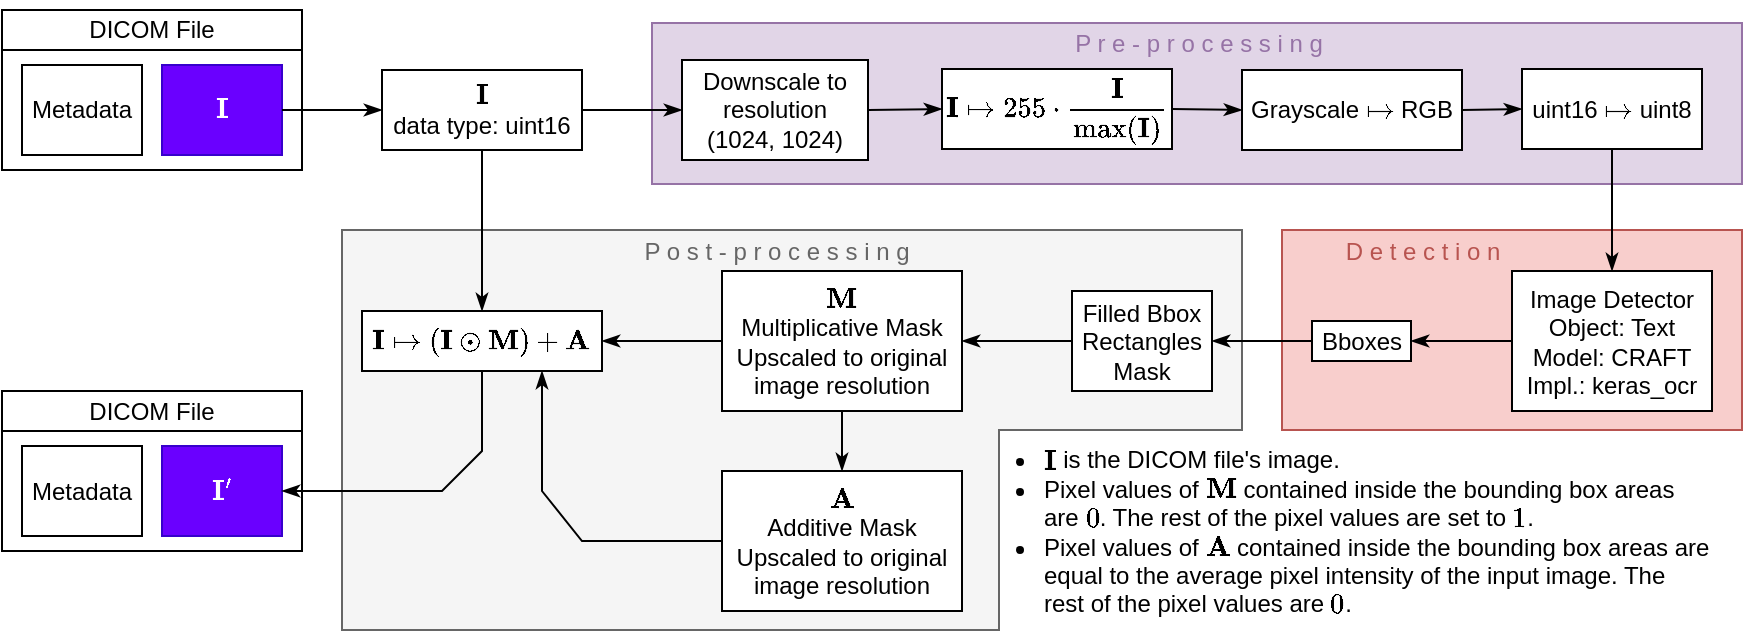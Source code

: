 <mxfile version="22.0.3" type="device">
  <diagram name="Page-1" id="B53pz77gPAQq5iHdCauW">
    <mxGraphModel dx="1195" dy="702" grid="1" gridSize="10" guides="1" tooltips="1" connect="1" arrows="1" fold="1" page="1" pageScale="1" pageWidth="850" pageHeight="1100" math="1" shadow="0">
      <root>
        <mxCell id="0" />
        <mxCell id="1" parent="0" />
        <mxCell id="b8A7cw41Oro_w2s3UyP6-11" value="" style="verticalLabelPosition=bottom;verticalAlign=top;html=1;shape=mxgraph.basic.polygon;polyCoords=[[0,0.45],[0,0],[1,0],[1,0.5],[0.73,0.5],[0.73,1],[0.38,1],[0,1]];polyline=0;fillColor=#f5f5f5;strokeColor=#666666;fontColor=#333333;" parent="1" vertex="1">
          <mxGeometry x="180" y="400" width="450" height="200" as="geometry" />
        </mxCell>
        <mxCell id="b8A7cw41Oro_w2s3UyP6-9" value="" style="rounded=0;whiteSpace=wrap;html=1;fillColor=#f8cecc;strokeColor=#B85450;" parent="1" vertex="1">
          <mxGeometry x="650" y="400" width="230" height="100" as="geometry" />
        </mxCell>
        <mxCell id="gjRXffhreTVsCTYlbyoW-31" value="" style="rounded=0;whiteSpace=wrap;html=1;fillColor=#e1d5e7;strokeColor=#9673a6;" parent="1" vertex="1">
          <mxGeometry x="335" y="296.5" width="545" height="80.5" as="geometry" />
        </mxCell>
        <mxCell id="gjRXffhreTVsCTYlbyoW-2" value="" style="rounded=0;whiteSpace=wrap;html=1;" parent="1" vertex="1">
          <mxGeometry x="10" y="290" width="150" height="80" as="geometry" />
        </mxCell>
        <mxCell id="gjRXffhreTVsCTYlbyoW-3" value="\( \mathbf{I} \)" style="rounded=0;whiteSpace=wrap;html=1;fillColor=#6a00ff;fontColor=#ffffff;strokeColor=#3700CC;" parent="1" vertex="1">
          <mxGeometry x="90" y="317.5" width="60" height="45" as="geometry" />
        </mxCell>
        <mxCell id="gjRXffhreTVsCTYlbyoW-4" value="Metadata" style="rounded=0;whiteSpace=wrap;html=1;" parent="1" vertex="1">
          <mxGeometry x="20" y="317.5" width="60" height="45" as="geometry" />
        </mxCell>
        <mxCell id="gjRXffhreTVsCTYlbyoW-5" value="" style="endArrow=classicThin;html=1;rounded=0;exitX=1;exitY=0.5;exitDx=0;exitDy=0;endFill=1;entryX=0;entryY=0.5;entryDx=0;entryDy=0;" parent="1" source="gjRXffhreTVsCTYlbyoW-3" target="gjRXffhreTVsCTYlbyoW-7" edge="1">
          <mxGeometry width="50" height="50" relative="1" as="geometry">
            <mxPoint x="200" y="360" as="sourcePoint" />
            <mxPoint x="250" y="340" as="targetPoint" />
          </mxGeometry>
        </mxCell>
        <mxCell id="gjRXffhreTVsCTYlbyoW-6" value="DICOM File" style="text;html=1;strokeColor=none;fillColor=none;align=center;verticalAlign=middle;whiteSpace=wrap;rounded=0;" parent="1" vertex="1">
          <mxGeometry x="50" y="285" width="70" height="30" as="geometry" />
        </mxCell>
        <mxCell id="gjRXffhreTVsCTYlbyoW-7" value="\( \mathbf{I} \)&lt;br&gt;data type: uint16" style="rounded=0;whiteSpace=wrap;html=1;" parent="1" vertex="1">
          <mxGeometry x="200" y="320" width="100" height="40" as="geometry" />
        </mxCell>
        <mxCell id="gjRXffhreTVsCTYlbyoW-12" value="" style="endArrow=classicThin;html=1;rounded=0;exitX=1;exitY=0.5;exitDx=0;exitDy=0;endFill=1;entryX=0;entryY=0.5;entryDx=0;entryDy=0;" parent="1" source="gjRXffhreTVsCTYlbyoW-7" target="F3upc_59F93xKlea9PuA-1" edge="1">
          <mxGeometry width="50" height="50" relative="1" as="geometry">
            <mxPoint x="320" y="340" as="sourcePoint" />
            <mxPoint x="360" y="340" as="targetPoint" />
          </mxGeometry>
        </mxCell>
        <mxCell id="gjRXffhreTVsCTYlbyoW-13" value="\( \mathbf{I} \mapsto 255 \cdot \dfrac{\mathbf{I}}{\max(\mathbf{I})} \)" style="rounded=0;whiteSpace=wrap;html=1;" parent="1" vertex="1">
          <mxGeometry x="480" y="319.5" width="115" height="40" as="geometry" />
        </mxCell>
        <mxCell id="gjRXffhreTVsCTYlbyoW-17" value="" style="endArrow=classicThin;html=1;rounded=0;exitX=1;exitY=0.5;exitDx=0;exitDy=0;endFill=1;entryX=0;entryY=0.5;entryDx=0;entryDy=0;" parent="1" source="F3upc_59F93xKlea9PuA-2" target="gjRXffhreTVsCTYlbyoW-18" edge="1">
          <mxGeometry width="50" height="50" relative="1" as="geometry">
            <mxPoint x="625" y="339.3" as="sourcePoint" />
            <mxPoint x="695" y="339.5" as="targetPoint" />
          </mxGeometry>
        </mxCell>
        <mxCell id="gjRXffhreTVsCTYlbyoW-18" value="uint16 \( \mapsto \) uint8" style="rounded=0;whiteSpace=wrap;html=1;" parent="1" vertex="1">
          <mxGeometry x="770" y="319.5" width="90" height="40" as="geometry" />
        </mxCell>
        <mxCell id="gjRXffhreTVsCTYlbyoW-19" value="Image Detector&lt;br&gt;Object: Text&lt;br&gt;Model: CRAFT&lt;br&gt;Impl.: keras_ocr" style="rounded=0;whiteSpace=wrap;html=1;" parent="1" vertex="1">
          <mxGeometry x="765" y="420.5" width="100" height="70" as="geometry" />
        </mxCell>
        <mxCell id="gjRXffhreTVsCTYlbyoW-21" value="Bboxes" style="rounded=0;whiteSpace=wrap;html=1;" parent="1" vertex="1">
          <mxGeometry x="665" y="445.5" width="49.5" height="20" as="geometry" />
        </mxCell>
        <mxCell id="gjRXffhreTVsCTYlbyoW-24" value="" style="endArrow=classicThin;html=1;rounded=0;exitX=0.5;exitY=1;exitDx=0;exitDy=0;endFill=1;entryX=0.5;entryY=0;entryDx=0;entryDy=0;" parent="1" source="gjRXffhreTVsCTYlbyoW-7" target="gjRXffhreTVsCTYlbyoW-25" edge="1">
          <mxGeometry width="50" height="50" relative="1" as="geometry">
            <mxPoint x="300" y="410" as="sourcePoint" />
            <mxPoint x="250" y="420" as="targetPoint" />
          </mxGeometry>
        </mxCell>
        <mxCell id="gjRXffhreTVsCTYlbyoW-25" value="\( \mathbf{I}&amp;nbsp;\mapsto (\mathbf{I}&amp;nbsp;\odot \mathbf{M}) + \mathbf{A}&lt;br&gt;&amp;nbsp; \)" style="rounded=0;whiteSpace=wrap;html=1;" parent="1" vertex="1">
          <mxGeometry x="190" y="440.5" width="120" height="30" as="geometry" />
        </mxCell>
        <mxCell id="gjRXffhreTVsCTYlbyoW-32" value="&lt;font color=&quot;#9673a6&quot;&gt;P r e - p r o c e s s i n g&lt;/font&gt;" style="text;html=1;align=center;verticalAlign=middle;resizable=0;points=[];autosize=1;strokeColor=none;fillColor=none;fontColor=#828282;" parent="1" vertex="1">
          <mxGeometry x="532.5" y="291.5" width="150" height="30" as="geometry" />
        </mxCell>
        <mxCell id="gjRXffhreTVsCTYlbyoW-33" value="" style="endArrow=none;html=1;rounded=0;entryX=1;entryY=0.25;entryDx=0;entryDy=0;exitX=0;exitY=0.25;exitDx=0;exitDy=0;" parent="1" source="gjRXffhreTVsCTYlbyoW-2" target="gjRXffhreTVsCTYlbyoW-2" edge="1">
          <mxGeometry width="50" height="50" relative="1" as="geometry">
            <mxPoint x="90" y="270" as="sourcePoint" />
            <mxPoint x="140" y="220" as="targetPoint" />
          </mxGeometry>
        </mxCell>
        <mxCell id="gjRXffhreTVsCTYlbyoW-34" value="" style="rounded=0;whiteSpace=wrap;html=1;" parent="1" vertex="1">
          <mxGeometry x="10" y="480.5" width="150" height="80" as="geometry" />
        </mxCell>
        <mxCell id="gjRXffhreTVsCTYlbyoW-35" value="\(&amp;nbsp;\mathbf{I}&#39; \)" style="rounded=0;whiteSpace=wrap;html=1;fillColor=#6a00ff;fontColor=#ffffff;strokeColor=#3700CC;" parent="1" vertex="1">
          <mxGeometry x="90" y="508" width="60" height="45" as="geometry" />
        </mxCell>
        <mxCell id="gjRXffhreTVsCTYlbyoW-36" value="Metadata" style="rounded=0;whiteSpace=wrap;html=1;" parent="1" vertex="1">
          <mxGeometry x="20" y="508" width="60" height="45" as="geometry" />
        </mxCell>
        <mxCell id="gjRXffhreTVsCTYlbyoW-37" value="DICOM File" style="text;html=1;strokeColor=none;fillColor=none;align=center;verticalAlign=middle;whiteSpace=wrap;rounded=0;" parent="1" vertex="1">
          <mxGeometry x="50" y="475.5" width="70" height="30" as="geometry" />
        </mxCell>
        <mxCell id="gjRXffhreTVsCTYlbyoW-38" value="" style="endArrow=none;html=1;rounded=0;entryX=1;entryY=0.25;entryDx=0;entryDy=0;exitX=0;exitY=0.25;exitDx=0;exitDy=0;" parent="1" source="gjRXffhreTVsCTYlbyoW-34" target="gjRXffhreTVsCTYlbyoW-34" edge="1">
          <mxGeometry width="50" height="50" relative="1" as="geometry">
            <mxPoint x="90" y="460.5" as="sourcePoint" />
            <mxPoint x="140" y="410.5" as="targetPoint" />
          </mxGeometry>
        </mxCell>
        <mxCell id="gjRXffhreTVsCTYlbyoW-26" value="" style="endArrow=classicThin;html=1;rounded=0;exitX=0.5;exitY=1;exitDx=0;exitDy=0;endFill=1;" parent="1" source="gjRXffhreTVsCTYlbyoW-25" edge="1">
          <mxGeometry width="50" height="50" relative="1" as="geometry">
            <mxPoint x="249.58" y="480.5" as="sourcePoint" />
            <mxPoint x="150" y="530.5" as="targetPoint" />
            <Array as="points">
              <mxPoint x="250" y="510.5" />
              <mxPoint x="230" y="530.5" />
            </Array>
          </mxGeometry>
        </mxCell>
        <mxCell id="F3upc_59F93xKlea9PuA-1" value="Downscale to resolution&lt;br&gt;(1024, 1024)" style="rounded=0;whiteSpace=wrap;html=1;" parent="1" vertex="1">
          <mxGeometry x="350" y="315" width="93" height="50" as="geometry" />
        </mxCell>
        <mxCell id="F3upc_59F93xKlea9PuA-2" value="Grayscale \( \mapsto \)&amp;nbsp;RGB" style="rounded=0;whiteSpace=wrap;html=1;" parent="1" vertex="1">
          <mxGeometry x="630" y="320" width="110" height="40" as="geometry" />
        </mxCell>
        <mxCell id="F3upc_59F93xKlea9PuA-3" value="" style="endArrow=classicThin;html=1;rounded=0;exitX=1;exitY=0.5;exitDx=0;exitDy=0;endFill=1;entryX=0;entryY=0.5;entryDx=0;entryDy=0;" parent="1" source="gjRXffhreTVsCTYlbyoW-13" target="F3upc_59F93xKlea9PuA-2" edge="1">
          <mxGeometry width="50" height="50" relative="1" as="geometry">
            <mxPoint x="610" y="390" as="sourcePoint" />
            <mxPoint x="650" y="390" as="targetPoint" />
          </mxGeometry>
        </mxCell>
        <mxCell id="F3upc_59F93xKlea9PuA-4" value="" style="endArrow=classicThin;html=1;rounded=0;exitX=1;exitY=0.5;exitDx=0;exitDy=0;endFill=1;entryX=0;entryY=0.5;entryDx=0;entryDy=0;" parent="1" source="F3upc_59F93xKlea9PuA-1" target="gjRXffhreTVsCTYlbyoW-13" edge="1">
          <mxGeometry width="50" height="50" relative="1" as="geometry">
            <mxPoint x="465" y="400" as="sourcePoint" />
            <mxPoint x="500" y="400" as="targetPoint" />
          </mxGeometry>
        </mxCell>
        <mxCell id="F3upc_59F93xKlea9PuA-6" value="Filled Bbox Rectangles Mask" style="rounded=0;whiteSpace=wrap;html=1;" parent="1" vertex="1">
          <mxGeometry x="545" y="430.5" width="70" height="50" as="geometry" />
        </mxCell>
        <mxCell id="F3upc_59F93xKlea9PuA-7" value="\( \mathbf{M} \)&lt;br&gt;Multiplicative Mask&lt;br&gt;Upscaled to original image resolution" style="rounded=0;whiteSpace=wrap;html=1;" parent="1" vertex="1">
          <mxGeometry x="370" y="420.5" width="120" height="70" as="geometry" />
        </mxCell>
        <mxCell id="F3upc_59F93xKlea9PuA-9" value="" style="endArrow=classicThin;html=1;rounded=0;exitX=0.5;exitY=1;exitDx=0;exitDy=0;endFill=1;entryX=0.5;entryY=0;entryDx=0;entryDy=0;" parent="1" source="gjRXffhreTVsCTYlbyoW-18" target="gjRXffhreTVsCTYlbyoW-19" edge="1">
          <mxGeometry width="50" height="50" relative="1" as="geometry">
            <mxPoint x="720.0" y="407.42" as="sourcePoint" />
            <mxPoint x="670" y="472.58" as="targetPoint" />
          </mxGeometry>
        </mxCell>
        <mxCell id="F3upc_59F93xKlea9PuA-10" value="" style="endArrow=classicThin;html=1;rounded=0;exitX=0;exitY=0.5;exitDx=0;exitDy=0;endFill=1;entryX=1;entryY=0.5;entryDx=0;entryDy=0;" parent="1" source="gjRXffhreTVsCTYlbyoW-19" target="gjRXffhreTVsCTYlbyoW-21" edge="1">
          <mxGeometry width="50" height="50" relative="1" as="geometry">
            <mxPoint x="740" y="535.16" as="sourcePoint" />
            <mxPoint x="770" y="535.16" as="targetPoint" />
          </mxGeometry>
        </mxCell>
        <mxCell id="F3upc_59F93xKlea9PuA-11" value="" style="endArrow=classicThin;html=1;rounded=0;exitX=0;exitY=0.5;exitDx=0;exitDy=0;endFill=1;entryX=1;entryY=0.5;entryDx=0;entryDy=0;" parent="1" source="gjRXffhreTVsCTYlbyoW-21" target="F3upc_59F93xKlea9PuA-6" edge="1">
          <mxGeometry width="50" height="50" relative="1" as="geometry">
            <mxPoint x="592" y="505.5" as="sourcePoint" />
            <mxPoint x="547" y="505.5" as="targetPoint" />
          </mxGeometry>
        </mxCell>
        <mxCell id="F3upc_59F93xKlea9PuA-12" value="" style="endArrow=classicThin;html=1;rounded=0;exitX=0;exitY=0.5;exitDx=0;exitDy=0;endFill=1;entryX=1;entryY=0.5;entryDx=0;entryDy=0;" parent="1" source="F3upc_59F93xKlea9PuA-6" target="F3upc_59F93xKlea9PuA-7" edge="1">
          <mxGeometry width="50" height="50" relative="1" as="geometry">
            <mxPoint x="509.5" y="510.5" as="sourcePoint" />
            <mxPoint x="490" y="455.5" as="targetPoint" />
          </mxGeometry>
        </mxCell>
        <mxCell id="F3upc_59F93xKlea9PuA-13" value="" style="endArrow=classicThin;html=1;rounded=0;exitX=0;exitY=0.5;exitDx=0;exitDy=0;endFill=1;entryX=1;entryY=0.5;entryDx=0;entryDy=0;" parent="1" source="F3upc_59F93xKlea9PuA-7" target="gjRXffhreTVsCTYlbyoW-25" edge="1">
          <mxGeometry width="50" height="50" relative="1" as="geometry">
            <mxPoint x="389" y="505.5" as="sourcePoint" />
            <mxPoint x="350" y="505.5" as="targetPoint" />
          </mxGeometry>
        </mxCell>
        <mxCell id="b8A7cw41Oro_w2s3UyP6-1" value="\( \mathbf{A} \)&lt;br&gt;Additive Mask&lt;br&gt;Upscaled to original image resolution" style="rounded=0;whiteSpace=wrap;html=1;" parent="1" vertex="1">
          <mxGeometry x="370" y="520.5" width="120" height="70" as="geometry" />
        </mxCell>
        <mxCell id="b8A7cw41Oro_w2s3UyP6-2" value="" style="endArrow=classicThin;html=1;rounded=0;exitX=0.5;exitY=1;exitDx=0;exitDy=0;endFill=1;entryX=0.5;entryY=0;entryDx=0;entryDy=0;" parent="1" source="F3upc_59F93xKlea9PuA-7" target="b8A7cw41Oro_w2s3UyP6-1" edge="1">
          <mxGeometry width="50" height="50" relative="1" as="geometry">
            <mxPoint x="570" y="580.5" as="sourcePoint" />
            <mxPoint x="515" y="580.5" as="targetPoint" />
          </mxGeometry>
        </mxCell>
        <mxCell id="b8A7cw41Oro_w2s3UyP6-3" value="" style="endArrow=classicThin;html=1;rounded=0;exitX=0;exitY=0.5;exitDx=0;exitDy=0;endFill=1;entryX=0.75;entryY=1;entryDx=0;entryDy=0;" parent="1" source="b8A7cw41Oro_w2s3UyP6-1" target="gjRXffhreTVsCTYlbyoW-25" edge="1">
          <mxGeometry width="50" height="50" relative="1" as="geometry">
            <mxPoint x="335" y="555.16" as="sourcePoint" />
            <mxPoint x="280" y="510.5" as="targetPoint" />
            <Array as="points">
              <mxPoint x="300" y="555.5" />
              <mxPoint x="280" y="530.5" />
            </Array>
          </mxGeometry>
        </mxCell>
        <mxCell id="b8A7cw41Oro_w2s3UyP6-5" value="&lt;ul style=&quot;border-color: var(--border-color); text-align: left;&quot;&gt;&lt;li style=&quot;border-color: var(--border-color);&quot;&gt;\( \mathbf{I} \) is the DICOM file&#39;s image.&lt;br style=&quot;border-color: var(--border-color);&quot;&gt;&lt;/li&gt;&lt;li style=&quot;border-color: var(--border-color);&quot;&gt;Pixel values of \( \mathbf{M} \) contained inside the bounding box areas are \(0\). The rest of the pixel values are set to \(1\).&lt;/li&gt;&lt;li style=&quot;border-color: var(--border-color);&quot;&gt;Pixel values of \( \mathbf{A} \) contained inside the bounding box areas are equal to the average pixel intensity of the input image. The rest of the pixel values are \(0\).&lt;/li&gt;&lt;/ul&gt;" style="rounded=0;whiteSpace=wrap;html=1;strokeWidth=1;opacity=0;" parent="1" vertex="1">
          <mxGeometry x="490" y="520.5" width="375" height="60" as="geometry" />
        </mxCell>
        <mxCell id="b8A7cw41Oro_w2s3UyP6-12" value="&lt;font color=&quot;#666666&quot;&gt;P o s t - p r o c e s s i n g&lt;/font&gt;" style="text;html=1;align=center;verticalAlign=middle;resizable=0;points=[];autosize=1;strokeColor=none;fillColor=none;fontColor=#828282;" parent="1" vertex="1">
          <mxGeometry x="316.5" y="396" width="160" height="30" as="geometry" />
        </mxCell>
        <mxCell id="b8A7cw41Oro_w2s3UyP6-13" value="&lt;font color=&quot;#b85450&quot;&gt;D e t e c t i o n&lt;/font&gt;" style="text;html=1;align=center;verticalAlign=middle;resizable=0;points=[];autosize=1;strokeColor=none;fillColor=none;fontColor=#828282;" parent="1" vertex="1">
          <mxGeometry x="670" y="396" width="100" height="30" as="geometry" />
        </mxCell>
      </root>
    </mxGraphModel>
  </diagram>
</mxfile>
